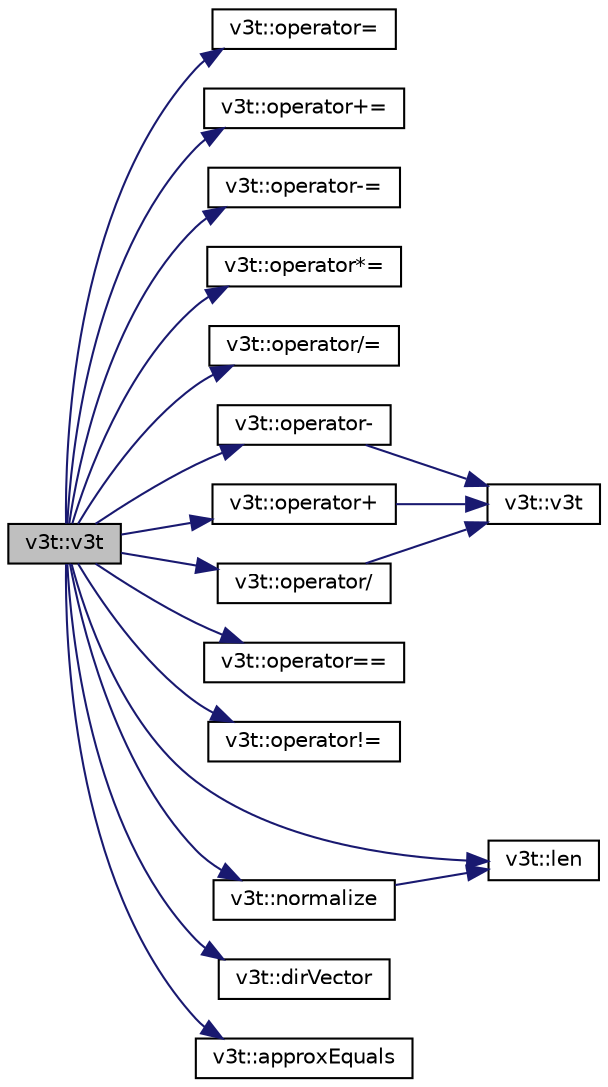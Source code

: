 digraph "v3t::v3t"
{
  edge [fontname="Helvetica",fontsize="10",labelfontname="Helvetica",labelfontsize="10"];
  node [fontname="Helvetica",fontsize="10",shape=record];
  rankdir="LR";
  Node1 [label="v3t::v3t",height=0.2,width=0.4,color="black", fillcolor="grey75", style="filled", fontcolor="black"];
  Node1 -> Node2 [color="midnightblue",fontsize="10",style="solid",fontname="Helvetica"];
  Node2 [label="v3t::operator=",height=0.2,width=0.4,color="black", fillcolor="white", style="filled",URL="$classv3t.html#aa0373a34516914e1fb02f8396e3a2003"];
  Node1 -> Node3 [color="midnightblue",fontsize="10",style="solid",fontname="Helvetica"];
  Node3 [label="v3t::operator+=",height=0.2,width=0.4,color="black", fillcolor="white", style="filled",URL="$classv3t.html#a9f639681ca88294cd11f672bef6683c4"];
  Node1 -> Node4 [color="midnightblue",fontsize="10",style="solid",fontname="Helvetica"];
  Node4 [label="v3t::operator-=",height=0.2,width=0.4,color="black", fillcolor="white", style="filled",URL="$classv3t.html#a7d531a18bcdfcd82cc441c44c6c2ccd9"];
  Node1 -> Node5 [color="midnightblue",fontsize="10",style="solid",fontname="Helvetica"];
  Node5 [label="v3t::operator*=",height=0.2,width=0.4,color="black", fillcolor="white", style="filled",URL="$classv3t.html#a280c2782ebf81d6a0093777f2aaa1f47"];
  Node1 -> Node6 [color="midnightblue",fontsize="10",style="solid",fontname="Helvetica"];
  Node6 [label="v3t::operator/=",height=0.2,width=0.4,color="black", fillcolor="white", style="filled",URL="$classv3t.html#a06a54dbdbce1c3c99159f4d34926e2fd"];
  Node1 -> Node7 [color="midnightblue",fontsize="10",style="solid",fontname="Helvetica"];
  Node7 [label="v3t::operator-",height=0.2,width=0.4,color="black", fillcolor="white", style="filled",URL="$classv3t.html#a3a631cbb2555c89dd89c863a677e526d"];
  Node7 -> Node8 [color="midnightblue",fontsize="10",style="solid",fontname="Helvetica"];
  Node8 [label="v3t::v3t",height=0.2,width=0.4,color="black", fillcolor="white", style="filled",URL="$classv3t.html#ab982c773b618a922dcedb690c65069c5"];
  Node1 -> Node9 [color="midnightblue",fontsize="10",style="solid",fontname="Helvetica"];
  Node9 [label="v3t::operator+",height=0.2,width=0.4,color="black", fillcolor="white", style="filled",URL="$classv3t.html#a23f11abf69dad2c031ebcd386be0944e"];
  Node9 -> Node8 [color="midnightblue",fontsize="10",style="solid",fontname="Helvetica"];
  Node1 -> Node10 [color="midnightblue",fontsize="10",style="solid",fontname="Helvetica"];
  Node10 [label="v3t::operator/",height=0.2,width=0.4,color="black", fillcolor="white", style="filled",URL="$classv3t.html#aca96ccda47671baead42fc1d5f7b4119"];
  Node10 -> Node8 [color="midnightblue",fontsize="10",style="solid",fontname="Helvetica"];
  Node1 -> Node11 [color="midnightblue",fontsize="10",style="solid",fontname="Helvetica"];
  Node11 [label="v3t::operator==",height=0.2,width=0.4,color="black", fillcolor="white", style="filled",URL="$classv3t.html#ae8e4b93628fe1bb9292c5f8fd6a3d797"];
  Node1 -> Node12 [color="midnightblue",fontsize="10",style="solid",fontname="Helvetica"];
  Node12 [label="v3t::operator!=",height=0.2,width=0.4,color="black", fillcolor="white", style="filled",URL="$classv3t.html#a170a3694a7ec91c2247172444239522a"];
  Node1 -> Node13 [color="midnightblue",fontsize="10",style="solid",fontname="Helvetica"];
  Node13 [label="v3t::len",height=0.2,width=0.4,color="black", fillcolor="white", style="filled",URL="$classv3t.html#a550d43947d8d01d038df513585b479f3"];
  Node1 -> Node14 [color="midnightblue",fontsize="10",style="solid",fontname="Helvetica"];
  Node14 [label="v3t::normalize",height=0.2,width=0.4,color="black", fillcolor="white", style="filled",URL="$classv3t.html#a4da276c3db868585ef974df4676695c7"];
  Node14 -> Node13 [color="midnightblue",fontsize="10",style="solid",fontname="Helvetica"];
  Node1 -> Node15 [color="midnightblue",fontsize="10",style="solid",fontname="Helvetica"];
  Node15 [label="v3t::dirVector",height=0.2,width=0.4,color="black", fillcolor="white", style="filled",URL="$classv3t.html#adb24fde08611bdef179249c96dc87f12"];
  Node1 -> Node16 [color="midnightblue",fontsize="10",style="solid",fontname="Helvetica"];
  Node16 [label="v3t::approxEquals",height=0.2,width=0.4,color="black", fillcolor="white", style="filled",URL="$classv3t.html#aa1ac329ab180f8fcf2e3a7fcab47bd90"];
}
